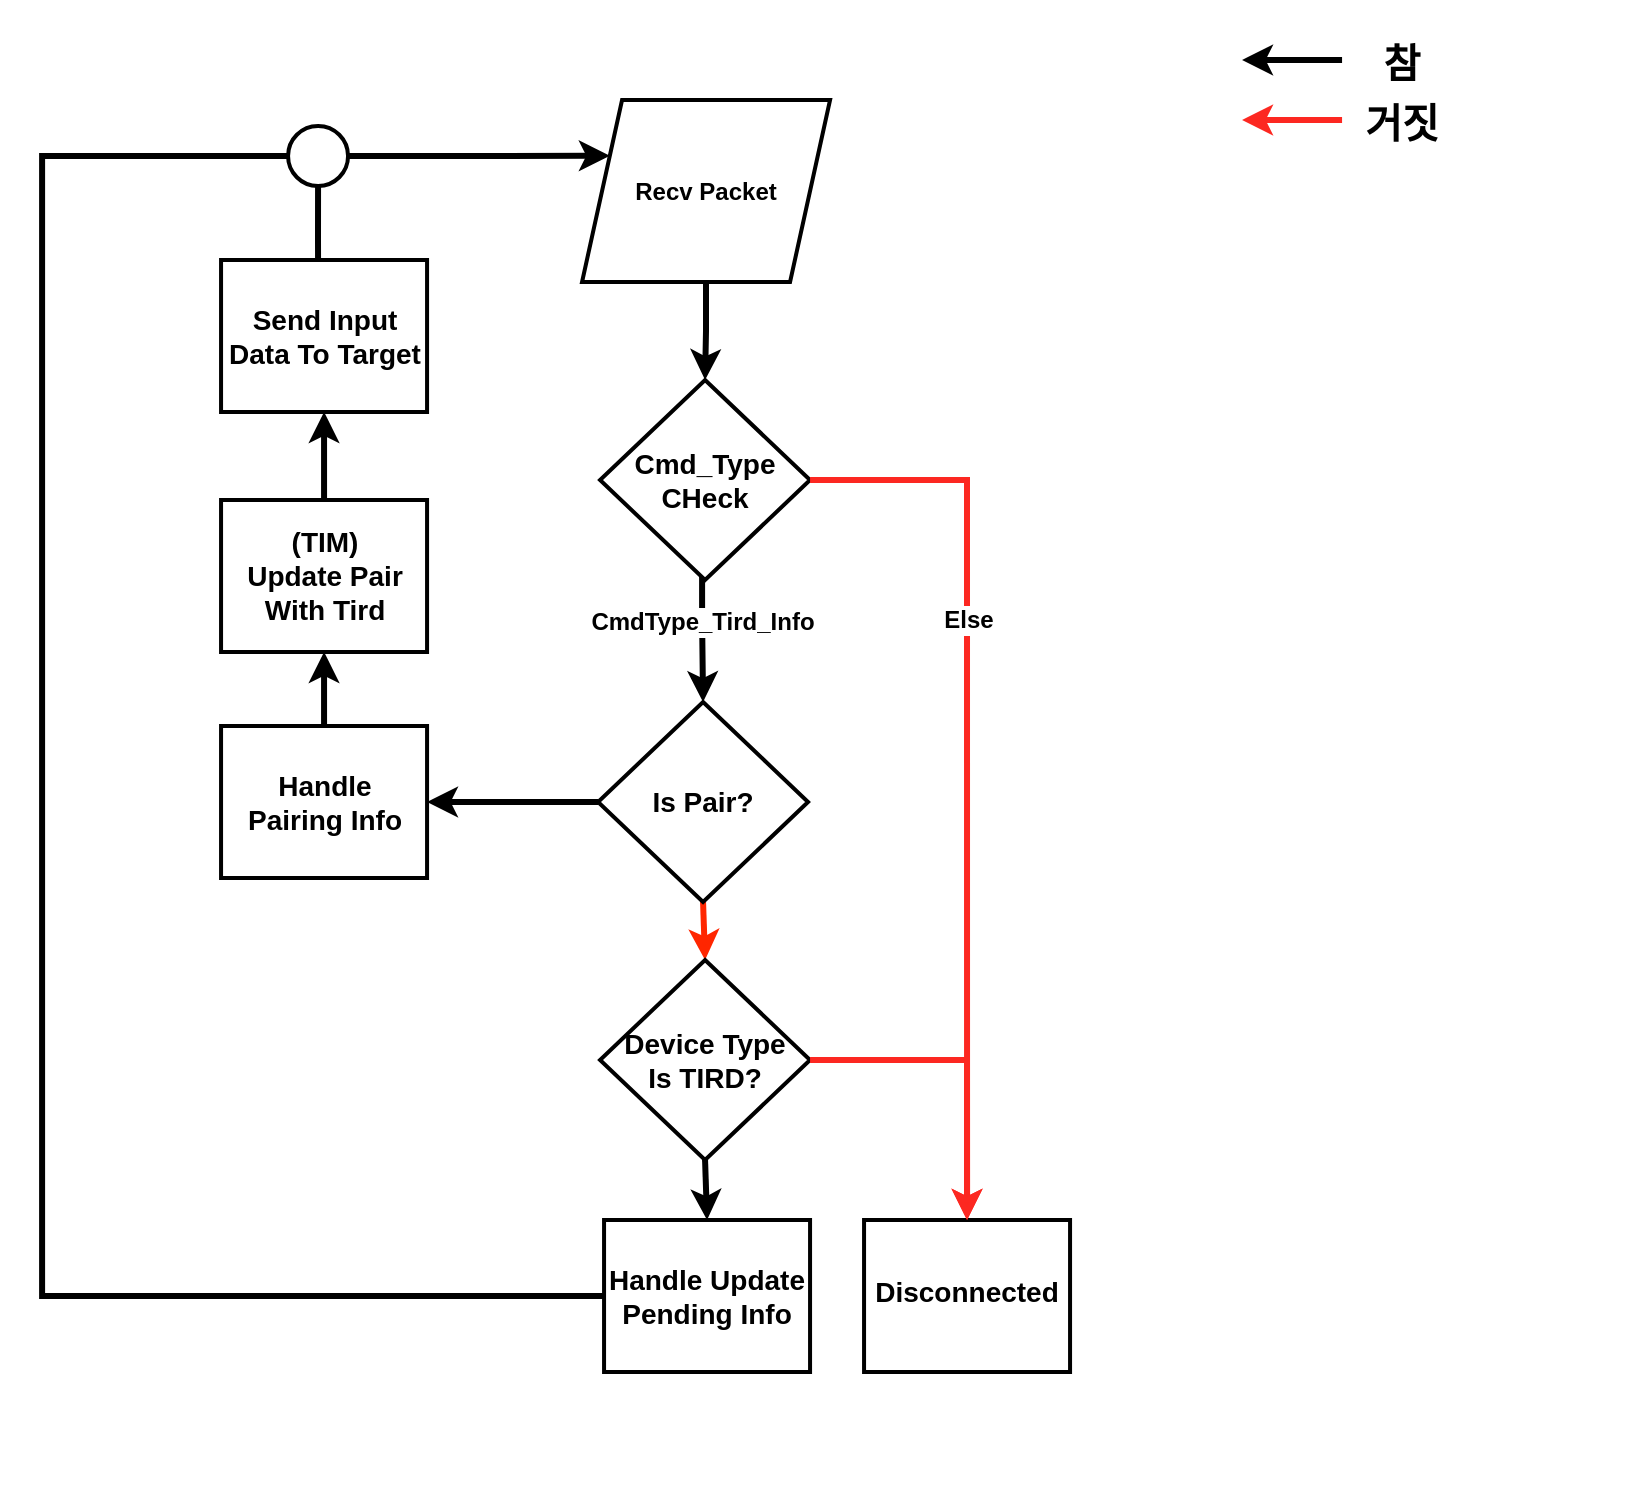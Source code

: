 <mxfile version="21.6.5" type="device">
  <diagram name="페이지-1" id="7Ij8uKjP76WhhLE6ZRci">
    <mxGraphModel dx="1687" dy="2098" grid="1" gridSize="10" guides="1" tooltips="1" connect="1" arrows="1" fold="1" page="1" pageScale="1" pageWidth="827" pageHeight="1169" background="#FFFFFF" math="0" shadow="0">
      <root>
        <mxCell id="0" />
        <mxCell id="1" parent="0" />
        <mxCell id="FlCNs_IBPol1UIJCw7tp-71" value="" style="rounded=0;whiteSpace=wrap;html=1;strokeColor=#ffffff;" parent="1" vertex="1">
          <mxGeometry y="-1169" width="820" height="740" as="geometry" />
        </mxCell>
        <mxCell id="FlCNs_IBPol1UIJCw7tp-15" style="edgeStyle=orthogonalEdgeStyle;rounded=0;orthogonalLoop=1;jettySize=auto;html=1;entryX=0.5;entryY=0;entryDx=0;entryDy=0;strokeWidth=3;" parent="1" source="FlCNs_IBPol1UIJCw7tp-10" target="FlCNs_IBPol1UIJCw7tp-13" edge="1">
          <mxGeometry relative="1" as="geometry" />
        </mxCell>
        <mxCell id="FlCNs_IBPol1UIJCw7tp-10" value="Recv Packet" style="shape=parallelogram;perimeter=parallelogramPerimeter;whiteSpace=wrap;html=1;fixedSize=1;aspect=fixed;strokeWidth=2;fontStyle=1" parent="1" vertex="1">
          <mxGeometry x="290.03" y="-1120" width="124" height="91" as="geometry" />
        </mxCell>
        <mxCell id="FlCNs_IBPol1UIJCw7tp-58" value="CmdType_Tird_Info" style="edgeStyle=orthogonalEdgeStyle;rounded=0;orthogonalLoop=1;jettySize=auto;html=1;entryX=0.5;entryY=0;entryDx=0;entryDy=0;fontStyle=1;fontSize=12;strokeWidth=3;exitX=0.5;exitY=1;exitDx=0;exitDy=0;" parent="1" source="FlCNs_IBPol1UIJCw7tp-13" target="FlCNs_IBPol1UIJCw7tp-23" edge="1">
          <mxGeometry x="0.501" relative="1" as="geometry">
            <Array as="points">
              <mxPoint x="352.03" y="-930" />
              <mxPoint x="350.03" y="-930" />
              <mxPoint x="350.03" y="-860" />
            </Array>
            <mxPoint as="offset" />
          </mxGeometry>
        </mxCell>
        <mxCell id="FlCNs_IBPol1UIJCw7tp-13" value="Cmd_Type&lt;br style=&quot;font-size: 14px;&quot;&gt;CHeck" style="rhombus;whiteSpace=wrap;html=1;aspect=fixed;strokeWidth=2;fontStyle=1;fontSize=14;" parent="1" vertex="1">
          <mxGeometry x="299.03" y="-980" width="105" height="100" as="geometry" />
        </mxCell>
        <mxCell id="FlCNs_IBPol1UIJCw7tp-21" value="Handle Update Pending Info" style="rounded=0;whiteSpace=wrap;html=1;fontStyle=1;strokeWidth=2;fontSize=14;" parent="1" vertex="1">
          <mxGeometry x="301.03" y="-560" width="103" height="76" as="geometry" />
        </mxCell>
        <mxCell id="FlCNs_IBPol1UIJCw7tp-57" style="edgeStyle=orthogonalEdgeStyle;rounded=0;orthogonalLoop=1;jettySize=auto;html=1;exitX=0.5;exitY=1;exitDx=0;exitDy=0;entryX=0.5;entryY=0;entryDx=0;entryDy=0;fontStyle=1;fontColor=#000000;fillColor=#e51400;strokeColor=#ff2600;strokeWidth=3;" parent="1" source="FlCNs_IBPol1UIJCw7tp-23" target="FlCNs_IBPol1UIJCw7tp-26" edge="1">
          <mxGeometry relative="1" as="geometry" />
        </mxCell>
        <mxCell id="FlCNs_IBPol1UIJCw7tp-23" value="Is Pair?" style="rhombus;whiteSpace=wrap;html=1;aspect=fixed;fontStyle=1;strokeWidth=2;fontSize=14;" parent="1" vertex="1">
          <mxGeometry x="298.03" y="-819" width="105" height="100" as="geometry" />
        </mxCell>
        <mxCell id="FlCNs_IBPol1UIJCw7tp-34" style="edgeStyle=orthogonalEdgeStyle;rounded=0;orthogonalLoop=1;jettySize=auto;html=1;exitX=0.5;exitY=1;exitDx=0;exitDy=0;entryX=0.5;entryY=0;entryDx=0;entryDy=0;fontStyle=1;strokeWidth=3;" parent="1" source="FlCNs_IBPol1UIJCw7tp-26" target="FlCNs_IBPol1UIJCw7tp-21" edge="1">
          <mxGeometry relative="1" as="geometry" />
        </mxCell>
        <mxCell id="FlCNs_IBPol1UIJCw7tp-26" value="Device Type&lt;br style=&quot;font-size: 14px;&quot;&gt;Is TIRD?" style="rhombus;whiteSpace=wrap;html=1;aspect=fixed;fontStyle=1;strokeWidth=2;fontSize=14;" parent="1" vertex="1">
          <mxGeometry x="299.03" y="-690" width="105" height="100" as="geometry" />
        </mxCell>
        <mxCell id="FlCNs_IBPol1UIJCw7tp-32" value="&lt;p style=&quot;margin: 0px; padding: 0px; border: 0px none; line-height: 0px; overflow-wrap: break-word; font-family: Arial; font-size: 14px;&quot;&gt;&lt;span style=&quot;font-size: 14px;&quot;&gt;&lt;/span&gt;&lt;/p&gt;&lt;p style=&quot;margin: 0px; padding: 0px; border: 0px none; line-height: 0px; overflow-wrap: break-word; font-family: Arial; font-size: 14px;&quot;&gt;&lt;span style=&quot;font-size: 14px;&quot;&gt;&lt;/span&gt;&lt;/p&gt;&lt;p style=&quot;margin: 0px; padding: 0px; border: 0px none; line-height: 0px; overflow-wrap: break-word; font-family: Arial; font-size: 14px;&quot;&gt;&lt;span style=&quot;font-size: 14px;&quot;&gt;Disconnected&lt;/span&gt;&lt;/p&gt;&lt;p style=&quot;margin: 0px; padding: 0px; border: 0px none; line-height: 0px; overflow-wrap: break-word; font-family: Arial; font-size: 14px;&quot;&gt;&lt;span style=&quot;font-size: 14px;&quot;&gt;&lt;br style=&quot;font-size: 14px;&quot;&gt;&lt;/span&gt;&lt;/p&gt;" style="rounded=0;whiteSpace=wrap;html=1;fontStyle=1;strokeWidth=2;fontSize=14;" parent="1" vertex="1">
          <mxGeometry x="431.03" y="-560" width="103" height="76" as="geometry" />
        </mxCell>
        <mxCell id="VzTFzCelFTvTFUtPNzLl-1" style="edgeStyle=orthogonalEdgeStyle;rounded=0;orthogonalLoop=1;jettySize=auto;html=1;exitX=0;exitY=0.5;exitDx=0;exitDy=0;entryX=1;entryY=0.5;entryDx=0;entryDy=0;fontStyle=1;strokeWidth=3;" parent="1" edge="1">
          <mxGeometry relative="1" as="geometry">
            <mxPoint x="670.03" y="-1140" as="sourcePoint" />
            <mxPoint x="620.03" y="-1140" as="targetPoint" />
          </mxGeometry>
        </mxCell>
        <mxCell id="VzTFzCelFTvTFUtPNzLl-2" style="edgeStyle=orthogonalEdgeStyle;rounded=0;orthogonalLoop=1;jettySize=auto;html=1;entryX=1;entryY=0.5;entryDx=0;entryDy=0;fontStyle=1;strokeWidth=3;strokeColor=#FC2821;" parent="1" edge="1">
          <mxGeometry relative="1" as="geometry">
            <mxPoint x="670.03" y="-1110" as="sourcePoint" />
            <mxPoint x="620.03" y="-1110" as="targetPoint" />
          </mxGeometry>
        </mxCell>
        <mxCell id="VzTFzCelFTvTFUtPNzLl-4" value="참" style="text;html=1;strokeColor=none;fillColor=none;align=center;verticalAlign=middle;whiteSpace=wrap;rounded=0;fontSize=20;fontStyle=1" parent="1" vertex="1">
          <mxGeometry x="670.03" y="-1154" width="60" height="30" as="geometry" />
        </mxCell>
        <mxCell id="VzTFzCelFTvTFUtPNzLl-5" value="거짓" style="text;html=1;strokeColor=none;fillColor=none;align=center;verticalAlign=middle;whiteSpace=wrap;rounded=0;fontSize=20;fontStyle=1" parent="1" vertex="1">
          <mxGeometry x="670.03" y="-1124" width="60" height="30" as="geometry" />
        </mxCell>
        <mxCell id="mwJyTNDDtB5qL9PiFzt8-1" style="edgeStyle=orthogonalEdgeStyle;rounded=0;orthogonalLoop=1;jettySize=auto;html=1;exitX=1;exitY=0.5;exitDx=0;exitDy=0;entryX=0.5;entryY=0;entryDx=0;entryDy=0;fontStyle=1;strokeWidth=3;strokeColor=#FC2821;" edge="1" parent="1" source="FlCNs_IBPol1UIJCw7tp-26" target="FlCNs_IBPol1UIJCw7tp-32">
          <mxGeometry relative="1" as="geometry">
            <mxPoint x="670.03" y="-660" as="sourcePoint" />
            <mxPoint x="470.03" y="-660" as="targetPoint" />
          </mxGeometry>
        </mxCell>
        <mxCell id="mwJyTNDDtB5qL9PiFzt8-2" style="edgeStyle=orthogonalEdgeStyle;rounded=0;orthogonalLoop=1;jettySize=auto;html=1;exitX=0;exitY=0.5;exitDx=0;exitDy=0;entryX=1;entryY=0.5;entryDx=0;entryDy=0;fontStyle=1;strokeWidth=3;" edge="1" parent="1" source="FlCNs_IBPol1UIJCw7tp-23" target="mwJyTNDDtB5qL9PiFzt8-3">
          <mxGeometry relative="1" as="geometry">
            <mxPoint x="180.03" y="-760" as="sourcePoint" />
            <mxPoint x="130.03" y="-760" as="targetPoint" />
            <Array as="points" />
          </mxGeometry>
        </mxCell>
        <mxCell id="mwJyTNDDtB5qL9PiFzt8-3" value="Handle&lt;br style=&quot;font-size: 14px;&quot;&gt;Pairing Info" style="rounded=0;whiteSpace=wrap;fontStyle=1;html=1;strokeWidth=2;fontSize=14;" vertex="1" parent="1">
          <mxGeometry x="109.53" y="-807" width="103" height="76" as="geometry" />
        </mxCell>
        <mxCell id="mwJyTNDDtB5qL9PiFzt8-4" value="Else" style="edgeStyle=orthogonalEdgeStyle;rounded=0;orthogonalLoop=1;jettySize=auto;html=1;exitX=1;exitY=0.5;exitDx=0;exitDy=0;entryX=0.5;entryY=0;entryDx=0;entryDy=0;fontStyle=1;strokeWidth=3;strokeColor=#FC2821;fontSize=12;" edge="1" parent="1" source="FlCNs_IBPol1UIJCw7tp-13" target="FlCNs_IBPol1UIJCw7tp-32">
          <mxGeometry x="-0.338" relative="1" as="geometry">
            <mxPoint x="650.03" y="-890" as="sourcePoint" />
            <mxPoint x="450.03" y="-890" as="targetPoint" />
            <mxPoint as="offset" />
          </mxGeometry>
        </mxCell>
        <mxCell id="mwJyTNDDtB5qL9PiFzt8-8" style="edgeStyle=orthogonalEdgeStyle;rounded=0;orthogonalLoop=1;jettySize=auto;html=1;exitX=0.5;exitY=0;exitDx=0;exitDy=0;entryX=0.5;entryY=1;entryDx=0;entryDy=0;fontStyle=1;strokeWidth=3;" edge="1" parent="1" source="mwJyTNDDtB5qL9PiFzt8-3" target="mwJyTNDDtB5qL9PiFzt8-12">
          <mxGeometry relative="1" as="geometry">
            <mxPoint x="-119.97" y="-720" as="sourcePoint" />
            <mxPoint x="55.03" y="-769.0" as="targetPoint" />
          </mxGeometry>
        </mxCell>
        <mxCell id="mwJyTNDDtB5qL9PiFzt8-12" value="(TIM)&lt;br style=&quot;font-size: 14px;&quot;&gt;Update Pair &lt;br style=&quot;font-size: 14px;&quot;&gt;With Tird" style="rounded=0;whiteSpace=wrap;fontStyle=1;html=1;strokeWidth=2;fontSize=14;" vertex="1" parent="1">
          <mxGeometry x="109.53" y="-920" width="103" height="76" as="geometry" />
        </mxCell>
        <mxCell id="mwJyTNDDtB5qL9PiFzt8-19" value="Send Input Data To Target" style="rounded=0;whiteSpace=wrap;fontStyle=1;html=1;strokeWidth=2;fontSize=14;" vertex="1" parent="1">
          <mxGeometry x="109.53" y="-1040" width="103" height="76" as="geometry" />
        </mxCell>
        <mxCell id="mwJyTNDDtB5qL9PiFzt8-20" style="edgeStyle=orthogonalEdgeStyle;rounded=0;orthogonalLoop=1;jettySize=auto;html=1;exitX=0.5;exitY=0;exitDx=0;exitDy=0;fontStyle=1;strokeWidth=3;entryX=0.5;entryY=1;entryDx=0;entryDy=0;" edge="1" parent="1" source="mwJyTNDDtB5qL9PiFzt8-12" target="mwJyTNDDtB5qL9PiFzt8-19">
          <mxGeometry relative="1" as="geometry">
            <mxPoint x="-59.97" y="-770" as="sourcePoint" />
            <mxPoint x="-99.97" y="-770" as="targetPoint" />
          </mxGeometry>
        </mxCell>
        <mxCell id="mwJyTNDDtB5qL9PiFzt8-23" value="" style="ellipse;whiteSpace=wrap;html=1;strokeWidth=2;" vertex="1" parent="1">
          <mxGeometry x="143.03" y="-1107" width="30" height="30" as="geometry" />
        </mxCell>
        <mxCell id="mwJyTNDDtB5qL9PiFzt8-24" style="edgeStyle=orthogonalEdgeStyle;rounded=0;orthogonalLoop=1;jettySize=auto;html=1;exitX=0;exitY=0.5;exitDx=0;exitDy=0;fontStyle=1;strokeWidth=3;endArrow=none;endFill=0;entryX=0;entryY=0.5;entryDx=0;entryDy=0;" edge="1" parent="1" source="FlCNs_IBPol1UIJCw7tp-21" target="mwJyTNDDtB5qL9PiFzt8-23">
          <mxGeometry relative="1" as="geometry">
            <mxPoint x="-109.97" y="-640" as="sourcePoint" />
            <mxPoint x="-139.97" y="-640" as="targetPoint" />
            <Array as="points">
              <mxPoint x="20.03" y="-522" />
              <mxPoint x="20.03" y="-1092" />
            </Array>
          </mxGeometry>
        </mxCell>
        <mxCell id="mwJyTNDDtB5qL9PiFzt8-25" style="edgeStyle=orthogonalEdgeStyle;rounded=0;orthogonalLoop=1;jettySize=auto;html=1;fontStyle=1;strokeWidth=3;endArrow=none;endFill=0;entryX=0.5;entryY=1;entryDx=0;entryDy=0;" edge="1" parent="1" target="mwJyTNDDtB5qL9PiFzt8-23">
          <mxGeometry relative="1" as="geometry">
            <mxPoint x="158.03" y="-1040" as="sourcePoint" />
            <mxPoint x="90.03" y="-1050" as="targetPoint" />
            <Array as="points">
              <mxPoint x="158.03" y="-1050" />
              <mxPoint x="158.03" y="-1075" />
            </Array>
          </mxGeometry>
        </mxCell>
        <mxCell id="mwJyTNDDtB5qL9PiFzt8-26" style="edgeStyle=orthogonalEdgeStyle;rounded=0;orthogonalLoop=1;jettySize=auto;html=1;exitX=1;exitY=0.5;exitDx=0;exitDy=0;entryX=0;entryY=0.25;entryDx=0;entryDy=0;fontStyle=1;strokeWidth=3;" edge="1" parent="1" source="mwJyTNDDtB5qL9PiFzt8-23" target="FlCNs_IBPol1UIJCw7tp-10">
          <mxGeometry relative="1" as="geometry">
            <mxPoint x="240.03" y="-1100" as="sourcePoint" />
            <mxPoint x="190.03" y="-1100" as="targetPoint" />
          </mxGeometry>
        </mxCell>
      </root>
    </mxGraphModel>
  </diagram>
</mxfile>
